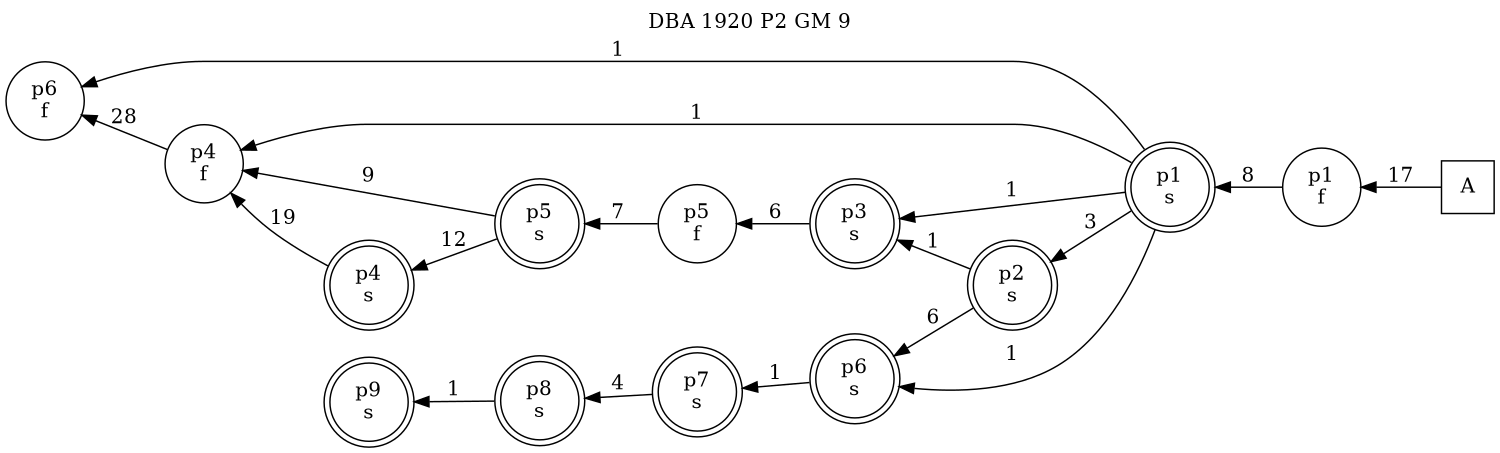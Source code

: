 digraph DBA_1920_P2_GM_9_GOOD {
labelloc="tl"
label= " DBA 1920 P2 GM 9 "
rankdir="RL";
graph [ size=" 10 , 10 !"]

"A" [shape="square" label="A"]
"p1_f" [shape="circle" label="p1
f"]
"p1_s" [shape="doublecircle" label="p1
s"]
"p2_s" [shape="doublecircle" label="p2
s"]
"p3_s" [shape="doublecircle" label="p3
s"]
"p5_f" [shape="circle" label="p5
f"]
"p5_s" [shape="doublecircle" label="p5
s"]
"p4_s" [shape="doublecircle" label="p4
s"]
"p4_f" [shape="circle" label="p4
f"]
"p6_f" [shape="circle" label="p6
f"]
"p6_s" [shape="doublecircle" label="p6
s"]
"p7_s" [shape="doublecircle" label="p7
s"]
"p8_s" [shape="doublecircle" label="p8
s"]
"p9_s" [shape="doublecircle" label="p9
s"]
"A" -> "p1_f" [ label=17]
"p1_f" -> "p1_s" [ label=8]
"p1_s" -> "p2_s" [ label=3]
"p1_s" -> "p3_s" [ label=1]
"p1_s" -> "p4_f" [ label=1]
"p1_s" -> "p6_f" [ label=1]
"p1_s" -> "p6_s" [ label=1]
"p2_s" -> "p3_s" [ label=1]
"p2_s" -> "p6_s" [ label=6]
"p3_s" -> "p5_f" [ label=6]
"p5_f" -> "p5_s" [ label=7]
"p5_s" -> "p4_s" [ label=12]
"p5_s" -> "p4_f" [ label=9]
"p4_s" -> "p4_f" [ label=19]
"p4_f" -> "p6_f" [ label=28]
"p6_s" -> "p7_s" [ label=1]
"p7_s" -> "p8_s" [ label=4]
"p8_s" -> "p9_s" [ label=1]
}
